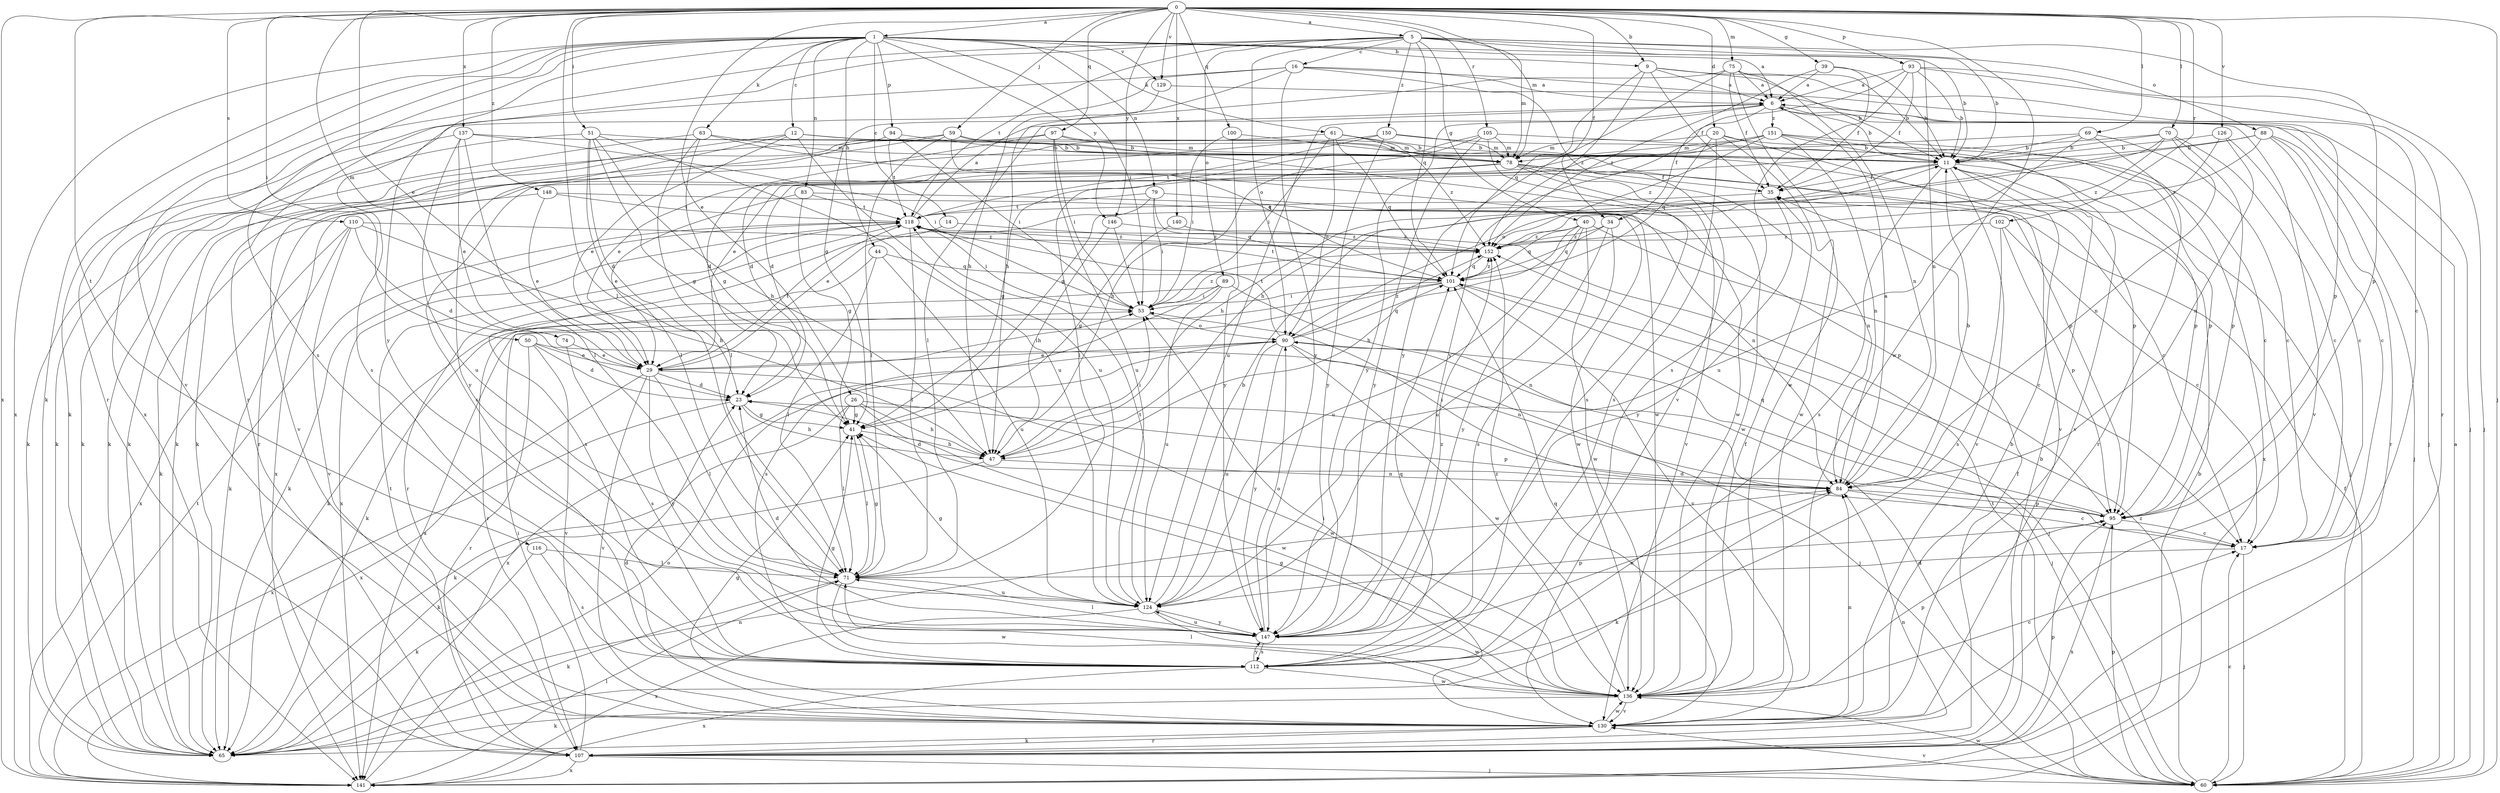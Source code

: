 strict digraph  {
0;
1;
5;
6;
9;
11;
12;
14;
16;
17;
20;
23;
26;
29;
34;
35;
39;
40;
41;
44;
47;
50;
51;
53;
59;
60;
61;
63;
65;
69;
70;
71;
74;
75;
78;
79;
83;
84;
88;
89;
90;
93;
94;
95;
97;
100;
101;
102;
105;
107;
110;
112;
116;
118;
124;
126;
129;
130;
136;
137;
140;
141;
146;
147;
148;
150;
151;
152;
0 -> 1  [label=a];
0 -> 5  [label=a];
0 -> 9  [label=b];
0 -> 20  [label=d];
0 -> 26  [label=e];
0 -> 29  [label=e];
0 -> 34  [label=f];
0 -> 39  [label=g];
0 -> 50  [label=i];
0 -> 51  [label=i];
0 -> 59  [label=j];
0 -> 60  [label=j];
0 -> 69  [label=l];
0 -> 70  [label=l];
0 -> 71  [label=l];
0 -> 74  [label=m];
0 -> 75  [label=m];
0 -> 78  [label=m];
0 -> 93  [label=p];
0 -> 97  [label=q];
0 -> 100  [label=q];
0 -> 102  [label=r];
0 -> 105  [label=r];
0 -> 110  [label=s];
0 -> 116  [label=t];
0 -> 126  [label=v];
0 -> 129  [label=v];
0 -> 136  [label=w];
0 -> 137  [label=x];
0 -> 140  [label=x];
0 -> 141  [label=x];
0 -> 146  [label=y];
0 -> 148  [label=z];
1 -> 6  [label=a];
1 -> 9  [label=b];
1 -> 11  [label=b];
1 -> 12  [label=c];
1 -> 14  [label=c];
1 -> 44  [label=h];
1 -> 53  [label=i];
1 -> 61  [label=k];
1 -> 63  [label=k];
1 -> 65  [label=k];
1 -> 79  [label=n];
1 -> 83  [label=n];
1 -> 94  [label=p];
1 -> 107  [label=r];
1 -> 112  [label=s];
1 -> 129  [label=v];
1 -> 130  [label=v];
1 -> 141  [label=x];
1 -> 146  [label=y];
1 -> 147  [label=y];
5 -> 11  [label=b];
5 -> 16  [label=c];
5 -> 40  [label=g];
5 -> 78  [label=m];
5 -> 84  [label=n];
5 -> 88  [label=o];
5 -> 89  [label=o];
5 -> 90  [label=o];
5 -> 95  [label=p];
5 -> 101  [label=q];
5 -> 107  [label=r];
5 -> 118  [label=t];
5 -> 141  [label=x];
5 -> 150  [label=z];
6 -> 11  [label=b];
6 -> 34  [label=f];
6 -> 60  [label=j];
6 -> 71  [label=l];
6 -> 124  [label=u];
6 -> 130  [label=v];
6 -> 147  [label=y];
6 -> 151  [label=z];
9 -> 6  [label=a];
9 -> 11  [label=b];
9 -> 17  [label=c];
9 -> 35  [label=f];
9 -> 101  [label=q];
9 -> 152  [label=z];
11 -> 35  [label=f];
11 -> 47  [label=h];
11 -> 60  [label=j];
11 -> 112  [label=s];
11 -> 130  [label=v];
12 -> 11  [label=b];
12 -> 29  [label=e];
12 -> 95  [label=p];
12 -> 124  [label=u];
12 -> 130  [label=v];
12 -> 147  [label=y];
14 -> 112  [label=s];
14 -> 152  [label=z];
16 -> 6  [label=a];
16 -> 47  [label=h];
16 -> 60  [label=j];
16 -> 65  [label=k];
16 -> 112  [label=s];
16 -> 130  [label=v];
16 -> 147  [label=y];
17 -> 23  [label=d];
17 -> 60  [label=j];
17 -> 71  [label=l];
20 -> 78  [label=m];
20 -> 95  [label=p];
20 -> 101  [label=q];
20 -> 112  [label=s];
20 -> 130  [label=v];
20 -> 136  [label=w];
23 -> 41  [label=g];
23 -> 47  [label=h];
23 -> 141  [label=x];
26 -> 41  [label=g];
26 -> 47  [label=h];
26 -> 65  [label=k];
26 -> 71  [label=l];
26 -> 95  [label=p];
26 -> 136  [label=w];
29 -> 23  [label=d];
29 -> 53  [label=i];
29 -> 71  [label=l];
29 -> 118  [label=t];
29 -> 130  [label=v];
29 -> 136  [label=w];
29 -> 141  [label=x];
29 -> 147  [label=y];
34 -> 101  [label=q];
34 -> 112  [label=s];
34 -> 124  [label=u];
34 -> 152  [label=z];
35 -> 118  [label=t];
35 -> 147  [label=y];
39 -> 6  [label=a];
39 -> 11  [label=b];
39 -> 35  [label=f];
39 -> 152  [label=z];
40 -> 17  [label=c];
40 -> 47  [label=h];
40 -> 101  [label=q];
40 -> 124  [label=u];
40 -> 136  [label=w];
40 -> 147  [label=y];
40 -> 152  [label=z];
41 -> 47  [label=h];
41 -> 71  [label=l];
44 -> 65  [label=k];
44 -> 71  [label=l];
44 -> 101  [label=q];
44 -> 124  [label=u];
47 -> 53  [label=i];
47 -> 65  [label=k];
47 -> 84  [label=n];
50 -> 23  [label=d];
50 -> 29  [label=e];
50 -> 60  [label=j];
50 -> 107  [label=r];
50 -> 130  [label=v];
51 -> 11  [label=b];
51 -> 23  [label=d];
51 -> 41  [label=g];
51 -> 47  [label=h];
51 -> 65  [label=k];
51 -> 71  [label=l];
51 -> 124  [label=u];
53 -> 90  [label=o];
53 -> 152  [label=z];
59 -> 11  [label=b];
59 -> 65  [label=k];
59 -> 71  [label=l];
59 -> 101  [label=q];
59 -> 112  [label=s];
59 -> 136  [label=w];
60 -> 6  [label=a];
60 -> 17  [label=c];
60 -> 35  [label=f];
60 -> 90  [label=o];
60 -> 95  [label=p];
60 -> 118  [label=t];
60 -> 130  [label=v];
60 -> 136  [label=w];
60 -> 152  [label=z];
61 -> 11  [label=b];
61 -> 53  [label=i];
61 -> 65  [label=k];
61 -> 78  [label=m];
61 -> 90  [label=o];
61 -> 101  [label=q];
61 -> 152  [label=z];
63 -> 41  [label=g];
63 -> 65  [label=k];
63 -> 71  [label=l];
63 -> 78  [label=m];
63 -> 136  [label=w];
65 -> 84  [label=n];
69 -> 11  [label=b];
69 -> 17  [label=c];
69 -> 29  [label=e];
69 -> 90  [label=o];
69 -> 107  [label=r];
70 -> 11  [label=b];
70 -> 17  [label=c];
70 -> 23  [label=d];
70 -> 47  [label=h];
70 -> 84  [label=n];
70 -> 95  [label=p];
70 -> 152  [label=z];
71 -> 41  [label=g];
71 -> 65  [label=k];
71 -> 124  [label=u];
71 -> 136  [label=w];
74 -> 29  [label=e];
74 -> 112  [label=s];
75 -> 6  [label=a];
75 -> 11  [label=b];
75 -> 35  [label=f];
75 -> 41  [label=g];
75 -> 84  [label=n];
75 -> 136  [label=w];
75 -> 147  [label=y];
78 -> 17  [label=c];
78 -> 35  [label=f];
78 -> 41  [label=g];
78 -> 84  [label=n];
78 -> 130  [label=v];
78 -> 136  [label=w];
78 -> 141  [label=x];
79 -> 29  [label=e];
79 -> 53  [label=i];
79 -> 84  [label=n];
79 -> 101  [label=q];
79 -> 118  [label=t];
83 -> 29  [label=e];
83 -> 41  [label=g];
83 -> 118  [label=t];
83 -> 136  [label=w];
84 -> 6  [label=a];
84 -> 11  [label=b];
84 -> 17  [label=c];
84 -> 23  [label=d];
84 -> 53  [label=i];
84 -> 65  [label=k];
84 -> 95  [label=p];
88 -> 11  [label=b];
88 -> 17  [label=c];
88 -> 41  [label=g];
88 -> 60  [label=j];
88 -> 107  [label=r];
88 -> 152  [label=z];
89 -> 53  [label=i];
89 -> 84  [label=n];
89 -> 107  [label=r];
89 -> 112  [label=s];
89 -> 124  [label=u];
90 -> 29  [label=e];
90 -> 60  [label=j];
90 -> 84  [label=n];
90 -> 101  [label=q];
90 -> 118  [label=t];
90 -> 124  [label=u];
90 -> 136  [label=w];
90 -> 141  [label=x];
90 -> 147  [label=y];
90 -> 152  [label=z];
93 -> 6  [label=a];
93 -> 11  [label=b];
93 -> 35  [label=f];
93 -> 60  [label=j];
93 -> 107  [label=r];
93 -> 112  [label=s];
93 -> 147  [label=y];
94 -> 53  [label=i];
94 -> 65  [label=k];
94 -> 78  [label=m];
94 -> 118  [label=t];
95 -> 17  [label=c];
95 -> 101  [label=q];
95 -> 141  [label=x];
97 -> 23  [label=d];
97 -> 53  [label=i];
97 -> 78  [label=m];
97 -> 95  [label=p];
97 -> 107  [label=r];
97 -> 124  [label=u];
100 -> 53  [label=i];
100 -> 78  [label=m];
100 -> 147  [label=y];
101 -> 53  [label=i];
101 -> 60  [label=j];
101 -> 65  [label=k];
101 -> 118  [label=t];
101 -> 130  [label=v];
101 -> 141  [label=x];
101 -> 152  [label=z];
102 -> 17  [label=c];
102 -> 95  [label=p];
102 -> 112  [label=s];
102 -> 152  [label=z];
105 -> 47  [label=h];
105 -> 71  [label=l];
105 -> 78  [label=m];
105 -> 95  [label=p];
105 -> 112  [label=s];
105 -> 147  [label=y];
107 -> 11  [label=b];
107 -> 35  [label=f];
107 -> 53  [label=i];
107 -> 60  [label=j];
107 -> 84  [label=n];
107 -> 95  [label=p];
107 -> 118  [label=t];
107 -> 141  [label=x];
110 -> 23  [label=d];
110 -> 47  [label=h];
110 -> 65  [label=k];
110 -> 130  [label=v];
110 -> 141  [label=x];
110 -> 152  [label=z];
112 -> 41  [label=g];
112 -> 101  [label=q];
112 -> 136  [label=w];
112 -> 141  [label=x];
112 -> 147  [label=y];
116 -> 65  [label=k];
116 -> 71  [label=l];
116 -> 112  [label=s];
118 -> 6  [label=a];
118 -> 53  [label=i];
118 -> 65  [label=k];
118 -> 71  [label=l];
118 -> 107  [label=r];
118 -> 141  [label=x];
118 -> 152  [label=z];
124 -> 11  [label=b];
124 -> 41  [label=g];
124 -> 95  [label=p];
124 -> 118  [label=t];
124 -> 136  [label=w];
124 -> 141  [label=x];
124 -> 147  [label=y];
126 -> 11  [label=b];
126 -> 17  [label=c];
126 -> 84  [label=n];
126 -> 124  [label=u];
129 -> 47  [label=h];
129 -> 95  [label=p];
130 -> 11  [label=b];
130 -> 23  [label=d];
130 -> 41  [label=g];
130 -> 53  [label=i];
130 -> 65  [label=k];
130 -> 84  [label=n];
130 -> 101  [label=q];
130 -> 107  [label=r];
130 -> 136  [label=w];
136 -> 17  [label=c];
136 -> 35  [label=f];
136 -> 41  [label=g];
136 -> 65  [label=k];
136 -> 71  [label=l];
136 -> 95  [label=p];
136 -> 130  [label=v];
136 -> 152  [label=z];
137 -> 11  [label=b];
137 -> 29  [label=e];
137 -> 53  [label=i];
137 -> 65  [label=k];
137 -> 71  [label=l];
137 -> 124  [label=u];
140 -> 41  [label=g];
140 -> 152  [label=z];
141 -> 11  [label=b];
141 -> 71  [label=l];
141 -> 90  [label=o];
141 -> 118  [label=t];
146 -> 47  [label=h];
146 -> 53  [label=i];
146 -> 152  [label=z];
147 -> 23  [label=d];
147 -> 71  [label=l];
147 -> 84  [label=n];
147 -> 90  [label=o];
147 -> 112  [label=s];
147 -> 124  [label=u];
147 -> 152  [label=z];
148 -> 29  [label=e];
148 -> 65  [label=k];
148 -> 95  [label=p];
148 -> 118  [label=t];
150 -> 17  [label=c];
150 -> 65  [label=k];
150 -> 78  [label=m];
150 -> 118  [label=t];
150 -> 147  [label=y];
151 -> 11  [label=b];
151 -> 23  [label=d];
151 -> 29  [label=e];
151 -> 78  [label=m];
151 -> 84  [label=n];
151 -> 130  [label=v];
151 -> 141  [label=x];
151 -> 152  [label=z];
152 -> 101  [label=q];
}
